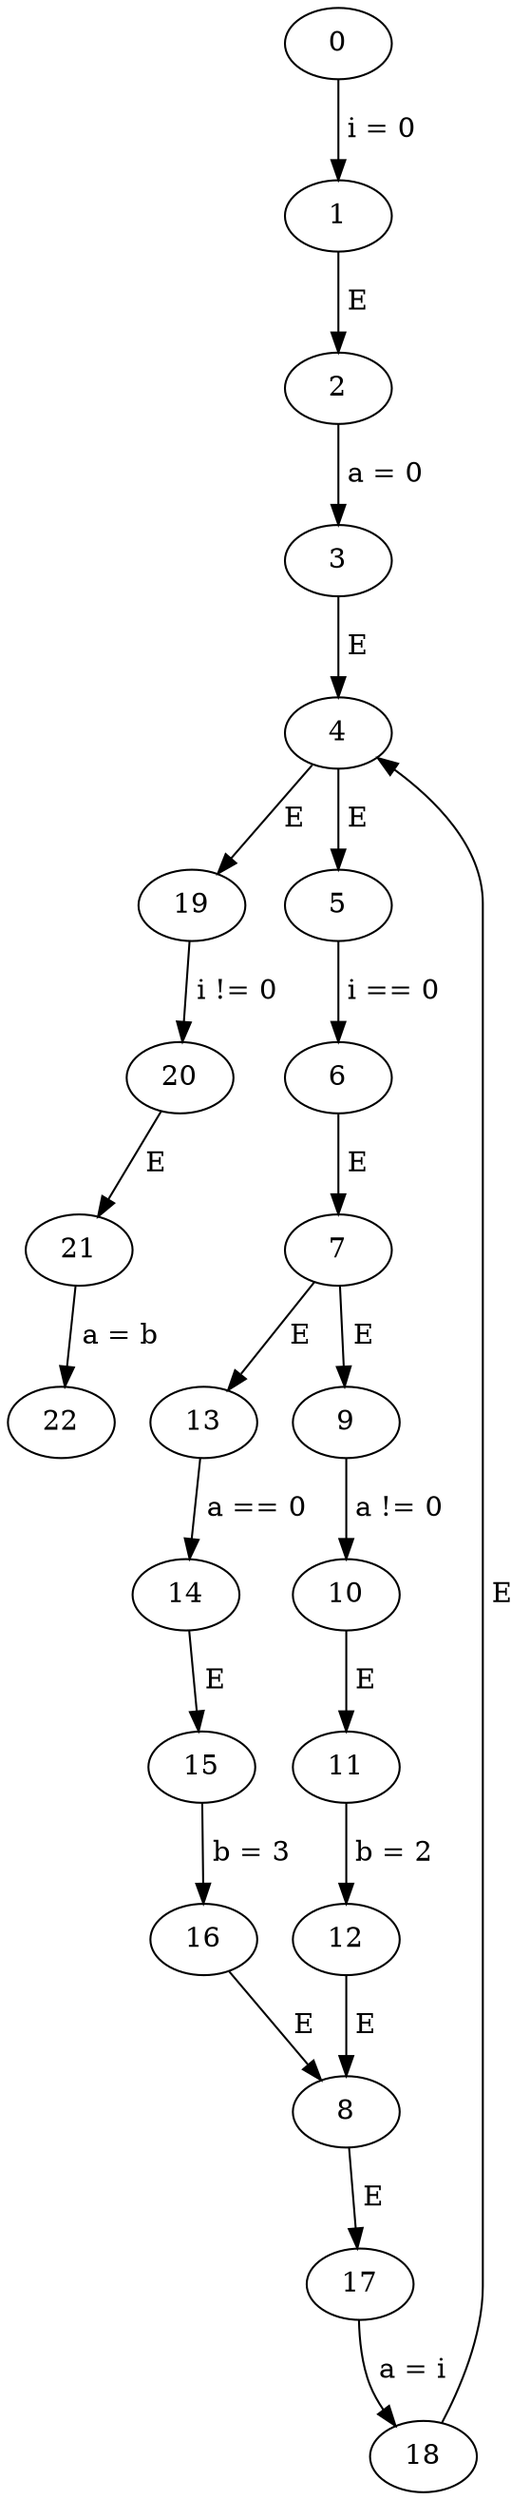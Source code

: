 // while
digraph {
	4 -> 19 [label=" E "]
	7 -> 13 [label=" E "]
	10 -> 11 [label=" E "]
	15 -> 16 [label=" b = 3 "]
	11 -> 12 [label=" b = 2 "]
	18 -> 4 [label=" E "]
	4 -> 5 [label=" E "]
	21 -> 22 [label=" a = b "]
	3 -> 4 [label=" E "]
	0 -> 1 [label=" i = 0 "]
	20 -> 21 [label=" E "]
	6 -> 7 [label=" E "]
	16 -> 8 [label=" E "]
	9 -> 10 [label=" a != 0 "]
	5 -> 6 [label=" i == 0 "]
	8 -> 17 [label=" E "]
	12 -> 8 [label=" E "]
	17 -> 18 [label=" a = i "]
	1 -> 2 [label=" E "]
	2 -> 3 [label=" a = 0 "]
	19 -> 20 [label=" i != 0 "]
	14 -> 15 [label=" E "]
	7 -> 9 [label=" E "]
	13 -> 14 [label=" a == 0 "]
}
